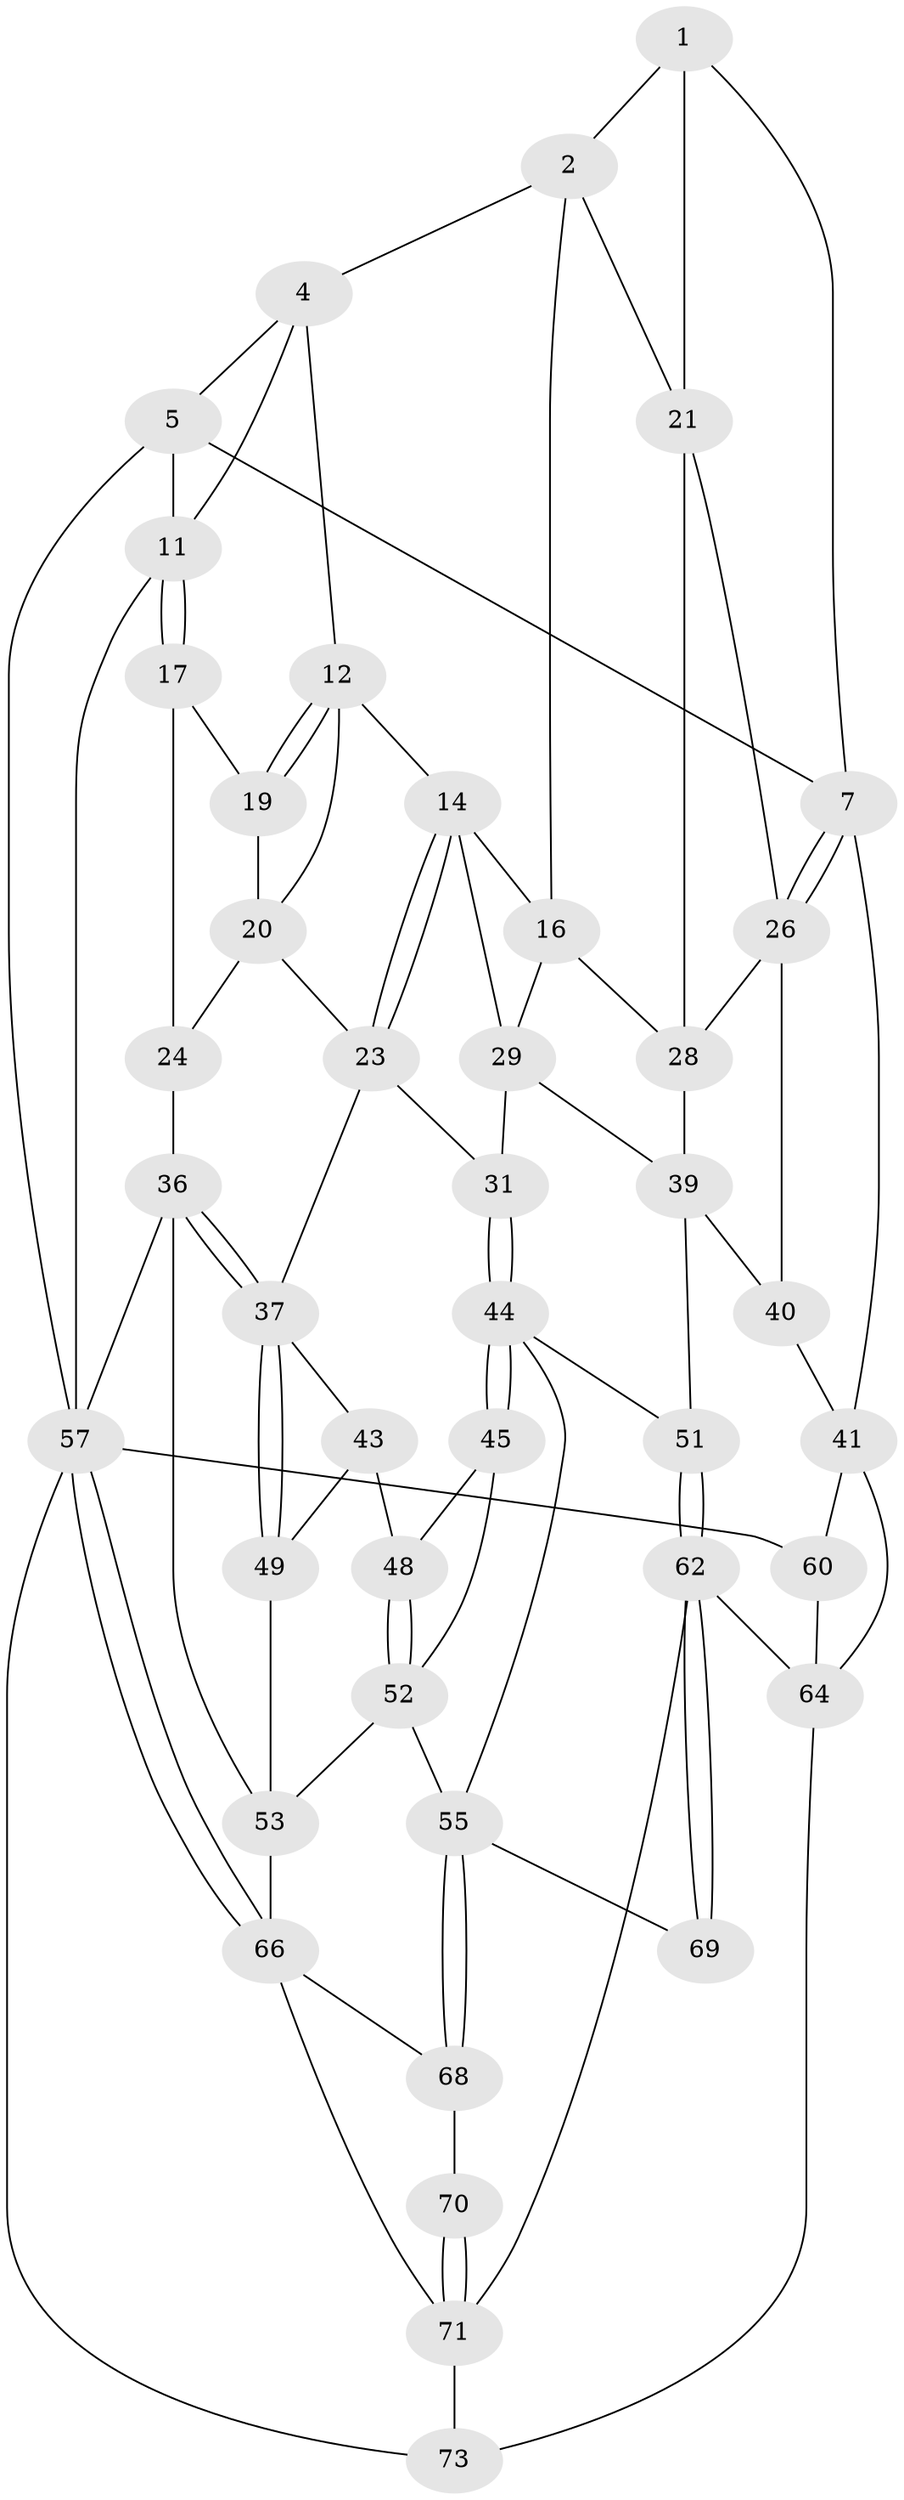 // Generated by graph-tools (version 1.1) at 2025/24/03/03/25 07:24:32]
// undirected, 43 vertices, 92 edges
graph export_dot {
graph [start="1"]
  node [color=gray90,style=filled];
  1 [pos="+0.15573825146229955+0",super="+6"];
  2 [pos="+0.19235390053455567+0.17060244188258497",super="+3"];
  4 [pos="+0.37607795295201757+0",super="+10"];
  5 [pos="+0.15096072600546107+0",super="+9"];
  7 [pos="+0+0.24322498573892795",super="+8"];
  11 [pos="+1+0"];
  12 [pos="+0.79247694067728+0",super="+13"];
  14 [pos="+0.5815769937490761+0.19775086373639272",super="+15"];
  16 [pos="+0.42736953832866414+0.13611738513366567",super="+27"];
  17 [pos="+1+0.2441498954236174",super="+18"];
  19 [pos="+0.9543840451125443+0.16867596487892844"];
  20 [pos="+0.7807658132077036+0.18341361089871192",super="+22"];
  21 [pos="+0.17280433027625008+0.195021630940418",super="+25"];
  23 [pos="+0.7420176128495969+0.4116630228412045",super="+30"];
  24 [pos="+0.8383062884456708+0.3182650305073407",super="+33"];
  26 [pos="+0.13439397486287535+0.34651186540509765",super="+35"];
  28 [pos="+0.32845003033385595+0.32473375702251867",super="+34"];
  29 [pos="+0.48618355101168526+0.4629799982000753",super="+32"];
  31 [pos="+0.5643628988962407+0.5373768713106911"];
  36 [pos="+1+0.5996776377826394",super="+58"];
  37 [pos="+1+0.5947229428801768",super="+38"];
  39 [pos="+0.31898946274960344+0.6134469034327632",super="+42"];
  40 [pos="+0.13058208694209705+0.5292611573503363"];
  41 [pos="+0+0.523704498232559",super="+59"];
  43 [pos="+0.8377386038395642+0.5250750301704582",super="+47"];
  44 [pos="+0.6029287408810612+0.6599093432844106",super="+50"];
  45 [pos="+0.6791724999958159+0.668143804322199",super="+46"];
  48 [pos="+0.7791562716847349+0.6926483868331775"];
  49 [pos="+0.8233706137970939+0.7154035825785747"];
  51 [pos="+0.2678652320975391+0.7093531916930413"];
  52 [pos="+0.7474792508938733+0.696812728028348",super="+54"];
  53 [pos="+0.814381906876107+0.7962107934341844",super="+65"];
  55 [pos="+0.615168547927676+0.8865519948967634",super="+56"];
  57 [pos="+1+1",super="+61"];
  60 [pos="+0+0.7423639424771943"];
  62 [pos="+0.257535117615719+0.7429741605530407",super="+63"];
  64 [pos="+0.2004094996266171+0.7865996215489256",super="+74"];
  66 [pos="+0.7243020625029029+1",super="+67"];
  68 [pos="+0.6010732372886793+0.963147187822515"];
  69 [pos="+0.31721102939590184+0.7863424380173996"];
  70 [pos="+0.3490539516970297+0.8145226097052441"];
  71 [pos="+0.4200447875337156+1",super="+72"];
  73 [pos="+0.06275205909697698+1"];
  1 -- 2;
  1 -- 21;
  1 -- 7;
  2 -- 21;
  2 -- 16;
  2 -- 4;
  4 -- 5;
  4 -- 11;
  4 -- 12;
  5 -- 11;
  5 -- 7;
  5 -- 57;
  7 -- 26;
  7 -- 26;
  7 -- 41;
  11 -- 17;
  11 -- 17;
  11 -- 57;
  12 -- 19;
  12 -- 19;
  12 -- 20;
  12 -- 14;
  14 -- 23;
  14 -- 23;
  14 -- 16;
  14 -- 29;
  16 -- 28;
  16 -- 29;
  17 -- 24 [weight=2];
  17 -- 19;
  19 -- 20;
  20 -- 24;
  20 -- 23;
  21 -- 26;
  21 -- 28;
  23 -- 31;
  23 -- 37;
  24 -- 36;
  26 -- 40;
  26 -- 28;
  28 -- 39;
  29 -- 39;
  29 -- 31;
  31 -- 44;
  31 -- 44;
  36 -- 37;
  36 -- 37;
  36 -- 57;
  36 -- 53;
  37 -- 49;
  37 -- 49;
  37 -- 43;
  39 -- 40;
  39 -- 51;
  40 -- 41;
  41 -- 64;
  41 -- 60;
  43 -- 48;
  43 -- 49;
  44 -- 45;
  44 -- 45;
  44 -- 51;
  44 -- 55;
  45 -- 52;
  45 -- 48;
  48 -- 52;
  48 -- 52;
  49 -- 53;
  51 -- 62;
  51 -- 62;
  52 -- 53;
  52 -- 55;
  53 -- 66;
  55 -- 68;
  55 -- 68;
  55 -- 69;
  57 -- 66;
  57 -- 66;
  57 -- 73;
  57 -- 60;
  60 -- 64;
  62 -- 69;
  62 -- 69;
  62 -- 64;
  62 -- 71;
  64 -- 73;
  66 -- 68;
  66 -- 71;
  68 -- 70;
  70 -- 71;
  70 -- 71;
  71 -- 73;
}
